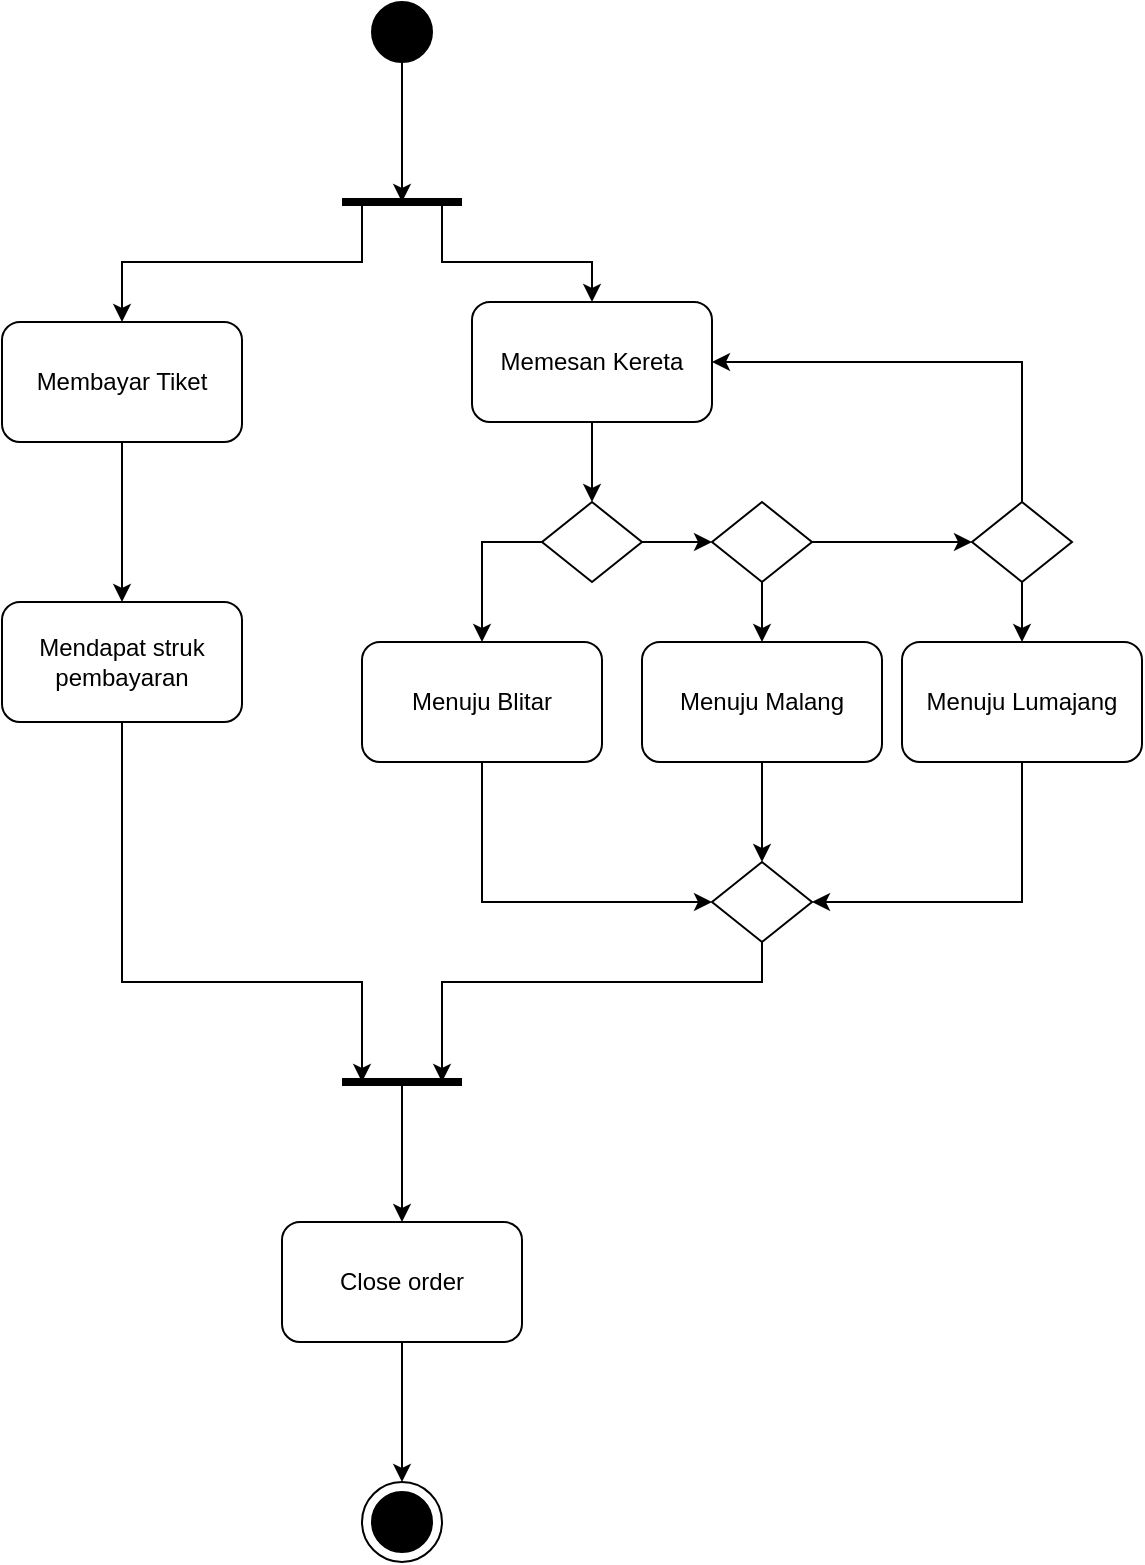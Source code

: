 <mxfile version="20.8.16" type="device"><diagram name="Page-1" id="P24G2t4DPHFpWBIr9CHz"><mxGraphModel dx="864" dy="508" grid="1" gridSize="10" guides="1" tooltips="1" connect="1" arrows="1" fold="1" page="1" pageScale="1" pageWidth="850" pageHeight="1100" math="0" shadow="0"><root><mxCell id="0"/><mxCell id="1" parent="0"/><mxCell id="VdkmbEZF9Dk2NPU-V0X5-8" value="" style="edgeStyle=orthogonalEdgeStyle;rounded=0;orthogonalLoop=1;jettySize=auto;html=1;" edge="1" parent="1" source="VdkmbEZF9Dk2NPU-V0X5-4"><mxGeometry relative="1" as="geometry"><mxPoint x="420" y="260" as="targetPoint"/></mxGeometry></mxCell><mxCell id="VdkmbEZF9Dk2NPU-V0X5-4" value="" style="ellipse;whiteSpace=wrap;html=1;aspect=fixed;fillColor=#000000;" vertex="1" parent="1"><mxGeometry x="405" y="160" width="30" height="30" as="geometry"/></mxCell><mxCell id="VdkmbEZF9Dk2NPU-V0X5-5" value="" style="group" vertex="1" connectable="0" parent="1"><mxGeometry x="400" y="900" width="40" height="40" as="geometry"/></mxCell><mxCell id="VdkmbEZF9Dk2NPU-V0X5-3" value="" style="ellipse;whiteSpace=wrap;html=1;aspect=fixed;fillColor=#ffffff;" vertex="1" parent="VdkmbEZF9Dk2NPU-V0X5-5"><mxGeometry width="40" height="40" as="geometry"/></mxCell><mxCell id="VdkmbEZF9Dk2NPU-V0X5-2" value="" style="ellipse;whiteSpace=wrap;html=1;aspect=fixed;fillColor=#000000;" vertex="1" parent="VdkmbEZF9Dk2NPU-V0X5-5"><mxGeometry x="5" y="5" width="30" height="30" as="geometry"/></mxCell><mxCell id="VdkmbEZF9Dk2NPU-V0X5-10" value="" style="edgeStyle=orthogonalEdgeStyle;rounded=0;orthogonalLoop=1;jettySize=auto;html=1;" edge="1" parent="1" source="VdkmbEZF9Dk2NPU-V0X5-7" target="VdkmbEZF9Dk2NPU-V0X5-9"><mxGeometry relative="1" as="geometry"/></mxCell><mxCell id="VdkmbEZF9Dk2NPU-V0X5-7" value="Memesan Kereta" style="rounded=1;whiteSpace=wrap;html=1;fillColor=#FFFFFF;" vertex="1" parent="1"><mxGeometry x="455" y="310" width="120" height="60" as="geometry"/></mxCell><mxCell id="VdkmbEZF9Dk2NPU-V0X5-12" value="" style="edgeStyle=orthogonalEdgeStyle;rounded=0;orthogonalLoop=1;jettySize=auto;html=1;" edge="1" parent="1" source="VdkmbEZF9Dk2NPU-V0X5-9" target="VdkmbEZF9Dk2NPU-V0X5-11"><mxGeometry relative="1" as="geometry"><Array as="points"><mxPoint x="460" y="430"/></Array></mxGeometry></mxCell><mxCell id="VdkmbEZF9Dk2NPU-V0X5-14" value="" style="edgeStyle=orthogonalEdgeStyle;rounded=0;orthogonalLoop=1;jettySize=auto;html=1;" edge="1" parent="1" source="VdkmbEZF9Dk2NPU-V0X5-9" target="VdkmbEZF9Dk2NPU-V0X5-13"><mxGeometry relative="1" as="geometry"/></mxCell><mxCell id="VdkmbEZF9Dk2NPU-V0X5-9" value="" style="rhombus;whiteSpace=wrap;html=1;fillColor=#FFFFFF;" vertex="1" parent="1"><mxGeometry x="490" y="410" width="50" height="40" as="geometry"/></mxCell><mxCell id="VdkmbEZF9Dk2NPU-V0X5-23" style="edgeStyle=orthogonalEdgeStyle;rounded=0;orthogonalLoop=1;jettySize=auto;html=1;entryX=0;entryY=0.5;entryDx=0;entryDy=0;" edge="1" parent="1" source="VdkmbEZF9Dk2NPU-V0X5-11" target="VdkmbEZF9Dk2NPU-V0X5-22"><mxGeometry relative="1" as="geometry"><Array as="points"><mxPoint x="460" y="610"/></Array></mxGeometry></mxCell><mxCell id="VdkmbEZF9Dk2NPU-V0X5-11" value="Menuju Blitar" style="rounded=1;whiteSpace=wrap;html=1;fillColor=#FFFFFF;" vertex="1" parent="1"><mxGeometry x="400" y="480" width="120" height="60" as="geometry"/></mxCell><mxCell id="VdkmbEZF9Dk2NPU-V0X5-16" value="" style="edgeStyle=orthogonalEdgeStyle;rounded=0;orthogonalLoop=1;jettySize=auto;html=1;" edge="1" parent="1" source="VdkmbEZF9Dk2NPU-V0X5-13" target="VdkmbEZF9Dk2NPU-V0X5-15"><mxGeometry relative="1" as="geometry"/></mxCell><mxCell id="VdkmbEZF9Dk2NPU-V0X5-18" value="" style="edgeStyle=orthogonalEdgeStyle;rounded=0;orthogonalLoop=1;jettySize=auto;html=1;" edge="1" parent="1" source="VdkmbEZF9Dk2NPU-V0X5-13" target="VdkmbEZF9Dk2NPU-V0X5-17"><mxGeometry relative="1" as="geometry"/></mxCell><mxCell id="VdkmbEZF9Dk2NPU-V0X5-13" value="" style="rhombus;whiteSpace=wrap;html=1;fillColor=#FFFFFF;" vertex="1" parent="1"><mxGeometry x="575" y="410" width="50" height="40" as="geometry"/></mxCell><mxCell id="VdkmbEZF9Dk2NPU-V0X5-24" value="" style="edgeStyle=orthogonalEdgeStyle;rounded=0;orthogonalLoop=1;jettySize=auto;html=1;" edge="1" parent="1" source="VdkmbEZF9Dk2NPU-V0X5-15" target="VdkmbEZF9Dk2NPU-V0X5-22"><mxGeometry relative="1" as="geometry"/></mxCell><mxCell id="VdkmbEZF9Dk2NPU-V0X5-15" value="Menuju Malang" style="rounded=1;whiteSpace=wrap;html=1;fillColor=#FFFFFF;" vertex="1" parent="1"><mxGeometry x="540" y="480" width="120" height="60" as="geometry"/></mxCell><mxCell id="VdkmbEZF9Dk2NPU-V0X5-20" value="" style="edgeStyle=orthogonalEdgeStyle;rounded=0;orthogonalLoop=1;jettySize=auto;html=1;" edge="1" parent="1" source="VdkmbEZF9Dk2NPU-V0X5-17" target="VdkmbEZF9Dk2NPU-V0X5-19"><mxGeometry relative="1" as="geometry"/></mxCell><mxCell id="VdkmbEZF9Dk2NPU-V0X5-21" style="edgeStyle=orthogonalEdgeStyle;rounded=0;orthogonalLoop=1;jettySize=auto;html=1;entryX=1;entryY=0.5;entryDx=0;entryDy=0;" edge="1" parent="1" source="VdkmbEZF9Dk2NPU-V0X5-17" target="VdkmbEZF9Dk2NPU-V0X5-7"><mxGeometry relative="1" as="geometry"><Array as="points"><mxPoint x="730" y="340"/></Array></mxGeometry></mxCell><mxCell id="VdkmbEZF9Dk2NPU-V0X5-17" value="" style="rhombus;whiteSpace=wrap;html=1;fillColor=#FFFFFF;" vertex="1" parent="1"><mxGeometry x="705" y="410" width="50" height="40" as="geometry"/></mxCell><mxCell id="VdkmbEZF9Dk2NPU-V0X5-25" style="edgeStyle=orthogonalEdgeStyle;rounded=0;orthogonalLoop=1;jettySize=auto;html=1;entryX=1;entryY=0.5;entryDx=0;entryDy=0;" edge="1" parent="1" source="VdkmbEZF9Dk2NPU-V0X5-19" target="VdkmbEZF9Dk2NPU-V0X5-22"><mxGeometry relative="1" as="geometry"><Array as="points"><mxPoint x="730" y="610"/></Array></mxGeometry></mxCell><mxCell id="VdkmbEZF9Dk2NPU-V0X5-19" value="Menuju Lumajang" style="rounded=1;whiteSpace=wrap;html=1;fillColor=#FFFFFF;" vertex="1" parent="1"><mxGeometry x="670" y="480" width="120" height="60" as="geometry"/></mxCell><mxCell id="VdkmbEZF9Dk2NPU-V0X5-33" style="edgeStyle=orthogonalEdgeStyle;rounded=0;orthogonalLoop=1;jettySize=auto;html=1;strokeWidth=1;" edge="1" parent="1" source="VdkmbEZF9Dk2NPU-V0X5-22"><mxGeometry relative="1" as="geometry"><mxPoint x="440" y="700" as="targetPoint"/><Array as="points"><mxPoint x="600" y="650"/><mxPoint x="440" y="650"/></Array></mxGeometry></mxCell><mxCell id="VdkmbEZF9Dk2NPU-V0X5-22" value="" style="rhombus;whiteSpace=wrap;html=1;fillColor=#FFFFFF;" vertex="1" parent="1"><mxGeometry x="575" y="590" width="50" height="40" as="geometry"/></mxCell><mxCell id="VdkmbEZF9Dk2NPU-V0X5-26" value="" style="endArrow=none;html=1;rounded=0;strokeWidth=4;" edge="1" parent="1"><mxGeometry width="50" height="50" relative="1" as="geometry"><mxPoint x="390" y="260" as="sourcePoint"/><mxPoint x="450" y="260" as="targetPoint"/></mxGeometry></mxCell><mxCell id="VdkmbEZF9Dk2NPU-V0X5-27" value="" style="endArrow=classic;html=1;rounded=0;strokeWidth=1;entryX=0.5;entryY=0;entryDx=0;entryDy=0;" edge="1" parent="1" target="VdkmbEZF9Dk2NPU-V0X5-7"><mxGeometry width="50" height="50" relative="1" as="geometry"><mxPoint x="440" y="260" as="sourcePoint"/><mxPoint x="550" y="340" as="targetPoint"/><Array as="points"><mxPoint x="440" y="290"/><mxPoint x="515" y="290"/></Array></mxGeometry></mxCell><mxCell id="VdkmbEZF9Dk2NPU-V0X5-28" value="" style="endArrow=classic;html=1;rounded=0;strokeWidth=1;" edge="1" parent="1" target="VdkmbEZF9Dk2NPU-V0X5-29"><mxGeometry width="50" height="50" relative="1" as="geometry"><mxPoint x="400" y="260" as="sourcePoint"/><mxPoint x="280" y="320" as="targetPoint"/><Array as="points"><mxPoint x="400" y="290"/><mxPoint x="280" y="290"/></Array></mxGeometry></mxCell><mxCell id="VdkmbEZF9Dk2NPU-V0X5-31" value="" style="edgeStyle=orthogonalEdgeStyle;rounded=0;orthogonalLoop=1;jettySize=auto;html=1;strokeWidth=1;" edge="1" parent="1" source="VdkmbEZF9Dk2NPU-V0X5-29" target="VdkmbEZF9Dk2NPU-V0X5-30"><mxGeometry relative="1" as="geometry"/></mxCell><mxCell id="VdkmbEZF9Dk2NPU-V0X5-29" value="Membayar Tiket" style="rounded=1;whiteSpace=wrap;html=1;fillColor=#FFFFFF;" vertex="1" parent="1"><mxGeometry x="220" y="320" width="120" height="60" as="geometry"/></mxCell><mxCell id="VdkmbEZF9Dk2NPU-V0X5-34" style="edgeStyle=orthogonalEdgeStyle;rounded=0;orthogonalLoop=1;jettySize=auto;html=1;strokeWidth=1;" edge="1" parent="1" source="VdkmbEZF9Dk2NPU-V0X5-30"><mxGeometry relative="1" as="geometry"><mxPoint x="400" y="700" as="targetPoint"/><Array as="points"><mxPoint x="280" y="650"/><mxPoint x="400" y="650"/><mxPoint x="400" y="700"/></Array></mxGeometry></mxCell><mxCell id="VdkmbEZF9Dk2NPU-V0X5-30" value="Mendapat struk pembayaran" style="rounded=1;whiteSpace=wrap;html=1;fillColor=#FFFFFF;" vertex="1" parent="1"><mxGeometry x="220" y="460" width="120" height="60" as="geometry"/></mxCell><mxCell id="VdkmbEZF9Dk2NPU-V0X5-32" value="" style="endArrow=none;html=1;rounded=0;strokeWidth=4;" edge="1" parent="1"><mxGeometry width="50" height="50" relative="1" as="geometry"><mxPoint x="390" y="700" as="sourcePoint"/><mxPoint x="450" y="700" as="targetPoint"/></mxGeometry></mxCell><mxCell id="VdkmbEZF9Dk2NPU-V0X5-35" value="" style="endArrow=classic;html=1;rounded=0;strokeWidth=1;entryX=0.5;entryY=0;entryDx=0;entryDy=0;" edge="1" parent="1" target="VdkmbEZF9Dk2NPU-V0X5-36"><mxGeometry width="50" height="50" relative="1" as="geometry"><mxPoint x="420" y="700" as="sourcePoint"/><mxPoint x="420" y="780" as="targetPoint"/></mxGeometry></mxCell><mxCell id="VdkmbEZF9Dk2NPU-V0X5-37" value="" style="edgeStyle=orthogonalEdgeStyle;rounded=0;orthogonalLoop=1;jettySize=auto;html=1;strokeWidth=1;" edge="1" parent="1" source="VdkmbEZF9Dk2NPU-V0X5-36"><mxGeometry relative="1" as="geometry"><mxPoint x="420" y="900" as="targetPoint"/></mxGeometry></mxCell><mxCell id="VdkmbEZF9Dk2NPU-V0X5-36" value="Close order" style="rounded=1;whiteSpace=wrap;html=1;fillColor=#FFFFFF;" vertex="1" parent="1"><mxGeometry x="360" y="770" width="120" height="60" as="geometry"/></mxCell></root></mxGraphModel></diagram></mxfile>